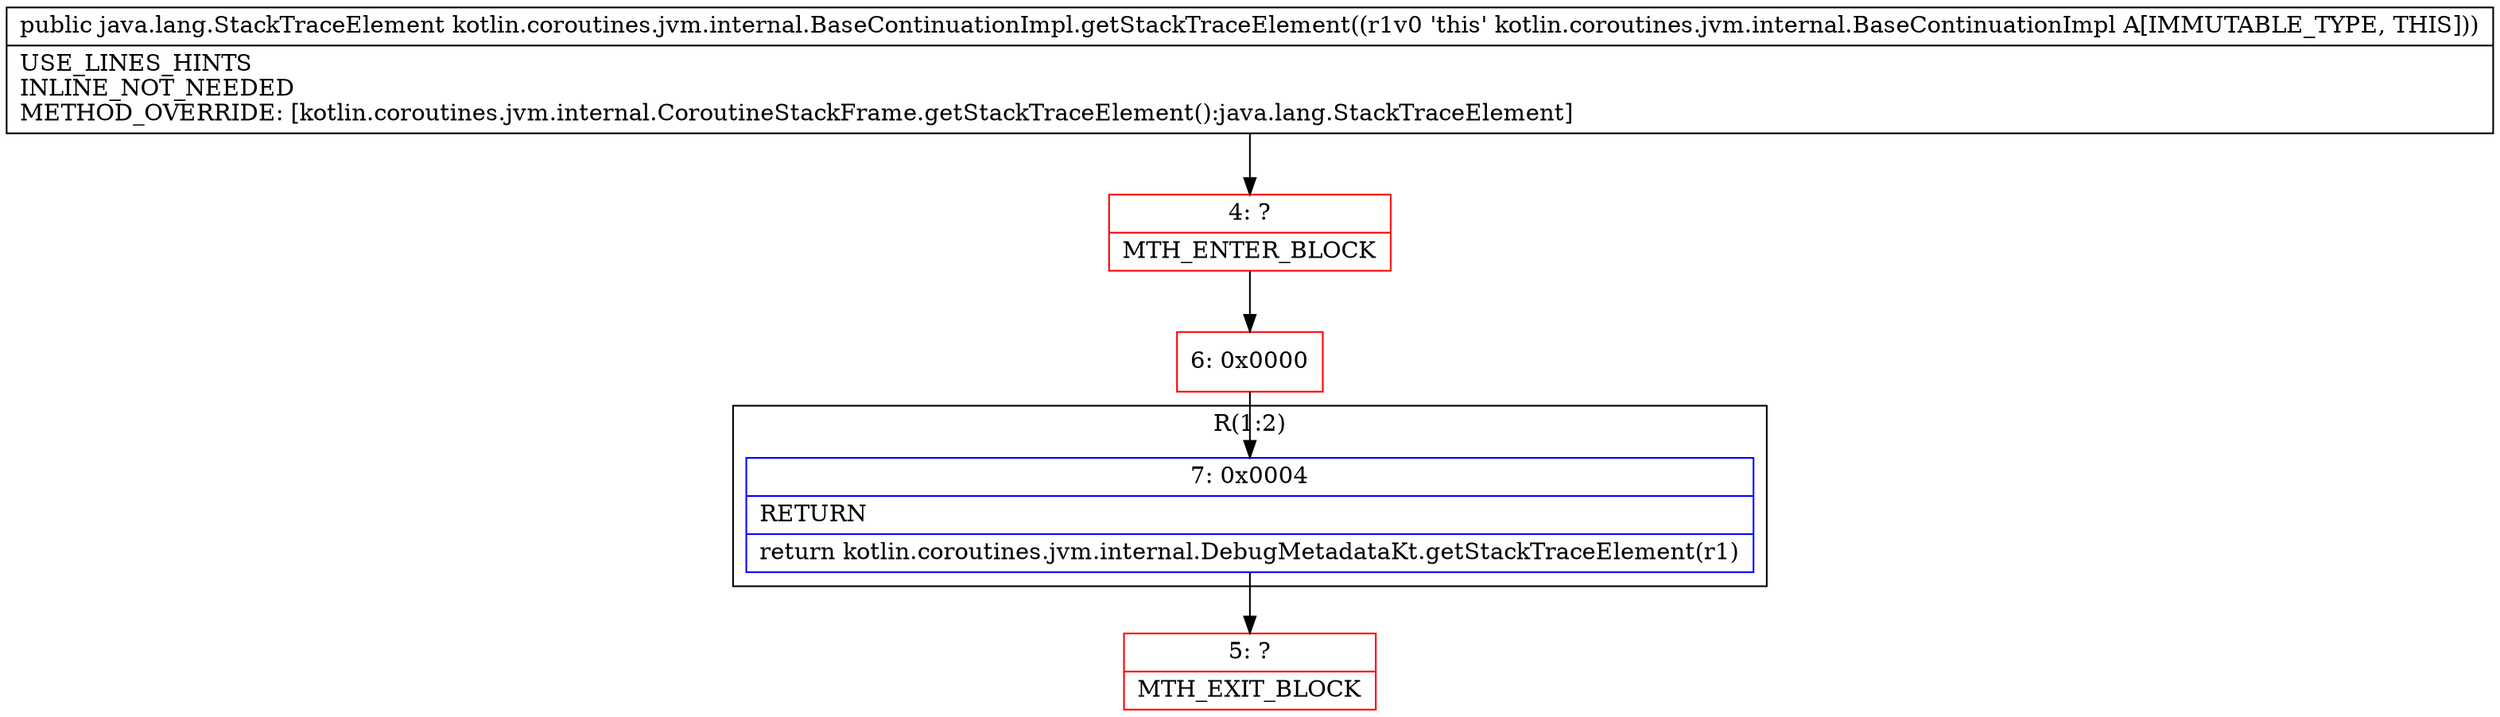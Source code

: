digraph "CFG forkotlin.coroutines.jvm.internal.BaseContinuationImpl.getStackTraceElement()Ljava\/lang\/StackTraceElement;" {
subgraph cluster_Region_570804042 {
label = "R(1:2)";
node [shape=record,color=blue];
Node_7 [shape=record,label="{7\:\ 0x0004|RETURN\l|return kotlin.coroutines.jvm.internal.DebugMetadataKt.getStackTraceElement(r1)\l}"];
}
Node_4 [shape=record,color=red,label="{4\:\ ?|MTH_ENTER_BLOCK\l}"];
Node_6 [shape=record,color=red,label="{6\:\ 0x0000}"];
Node_5 [shape=record,color=red,label="{5\:\ ?|MTH_EXIT_BLOCK\l}"];
MethodNode[shape=record,label="{public java.lang.StackTraceElement kotlin.coroutines.jvm.internal.BaseContinuationImpl.getStackTraceElement((r1v0 'this' kotlin.coroutines.jvm.internal.BaseContinuationImpl A[IMMUTABLE_TYPE, THIS]))  | USE_LINES_HINTS\lINLINE_NOT_NEEDED\lMETHOD_OVERRIDE: [kotlin.coroutines.jvm.internal.CoroutineStackFrame.getStackTraceElement():java.lang.StackTraceElement]\l}"];
MethodNode -> Node_4;Node_7 -> Node_5;
Node_4 -> Node_6;
Node_6 -> Node_7;
}

